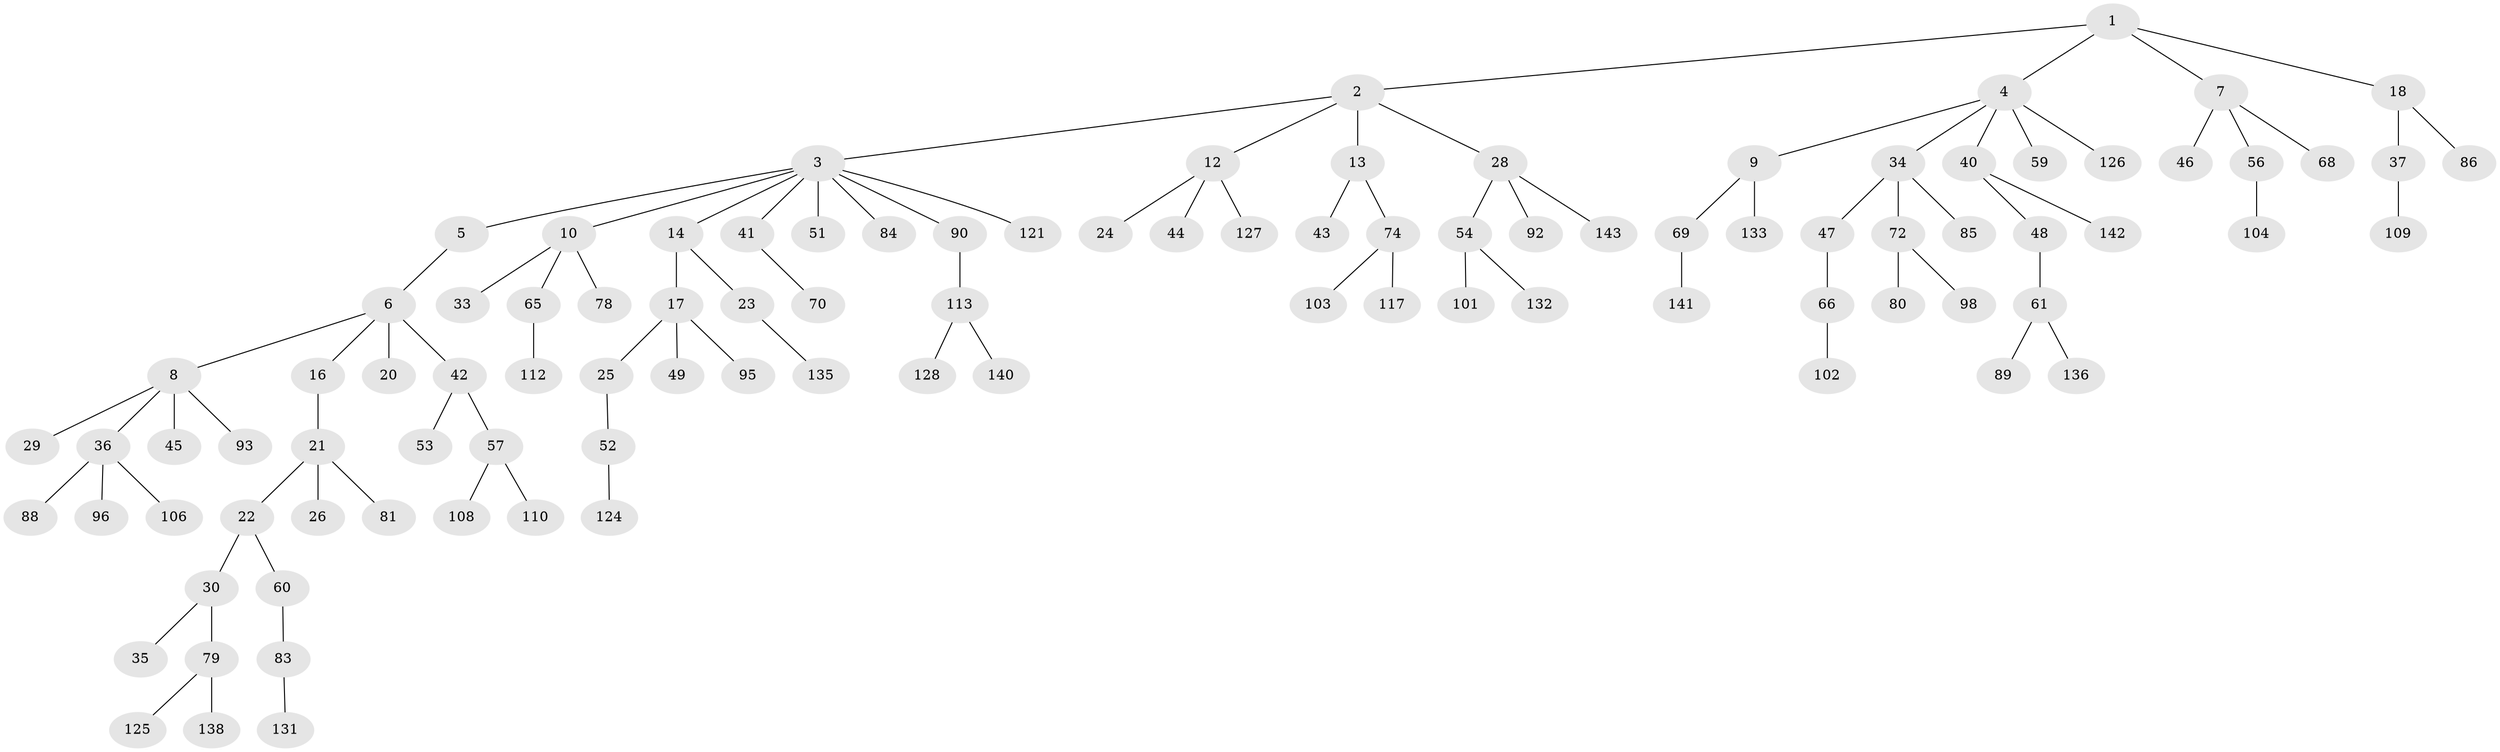 // Generated by graph-tools (version 1.1) at 2025/24/03/03/25 07:24:08]
// undirected, 100 vertices, 99 edges
graph export_dot {
graph [start="1"]
  node [color=gray90,style=filled];
  1 [super="+27"];
  2;
  3 [super="+15"];
  4 [super="+31"];
  5;
  6 [super="+11"];
  7 [super="+97"];
  8 [super="+58"];
  9 [super="+19"];
  10 [super="+32"];
  12 [super="+39"];
  13 [super="+122"];
  14 [super="+38"];
  16;
  17 [super="+55"];
  18 [super="+82"];
  20;
  21 [super="+63"];
  22;
  23 [super="+114"];
  24;
  25;
  26 [super="+71"];
  28 [super="+62"];
  29 [super="+105"];
  30 [super="+77"];
  33;
  34 [super="+99"];
  35;
  36 [super="+76"];
  37;
  40;
  41 [super="+107"];
  42;
  43;
  44;
  45 [super="+50"];
  46;
  47;
  48;
  49 [super="+100"];
  51;
  52;
  53 [super="+64"];
  54;
  56;
  57 [super="+73"];
  59 [super="+94"];
  60;
  61 [super="+67"];
  65;
  66 [super="+91"];
  68;
  69;
  70;
  72 [super="+120"];
  74 [super="+75"];
  78;
  79 [super="+87"];
  80;
  81;
  83 [super="+116"];
  84;
  85 [super="+118"];
  86;
  88;
  89;
  90;
  92;
  93;
  95;
  96;
  98;
  101 [super="+129"];
  102 [super="+123"];
  103;
  104 [super="+119"];
  106;
  108 [super="+111"];
  109 [super="+115"];
  110 [super="+137"];
  112;
  113 [super="+139"];
  117;
  121 [super="+134"];
  124;
  125;
  126 [super="+130"];
  127;
  128;
  131;
  132;
  133;
  135;
  136;
  138;
  140;
  141;
  142;
  143;
  1 -- 2;
  1 -- 4;
  1 -- 7;
  1 -- 18;
  2 -- 3;
  2 -- 12;
  2 -- 13;
  2 -- 28;
  3 -- 5;
  3 -- 10;
  3 -- 14;
  3 -- 41;
  3 -- 51;
  3 -- 121;
  3 -- 90;
  3 -- 84;
  4 -- 9;
  4 -- 126;
  4 -- 40;
  4 -- 34;
  4 -- 59;
  5 -- 6;
  6 -- 8;
  6 -- 16;
  6 -- 42;
  6 -- 20;
  7 -- 46;
  7 -- 56;
  7 -- 68;
  8 -- 29;
  8 -- 36;
  8 -- 45;
  8 -- 93;
  9 -- 69;
  9 -- 133;
  10 -- 65;
  10 -- 33;
  10 -- 78;
  12 -- 24;
  12 -- 44;
  12 -- 127;
  13 -- 43;
  13 -- 74;
  14 -- 17;
  14 -- 23;
  16 -- 21;
  17 -- 25;
  17 -- 49;
  17 -- 95;
  18 -- 37;
  18 -- 86;
  21 -- 22;
  21 -- 26;
  21 -- 81;
  22 -- 30;
  22 -- 60;
  23 -- 135;
  25 -- 52;
  28 -- 54;
  28 -- 143;
  28 -- 92;
  30 -- 35;
  30 -- 79;
  34 -- 47;
  34 -- 72;
  34 -- 85;
  36 -- 106;
  36 -- 88;
  36 -- 96;
  37 -- 109;
  40 -- 48;
  40 -- 142;
  41 -- 70;
  42 -- 53;
  42 -- 57;
  47 -- 66;
  48 -- 61;
  52 -- 124;
  54 -- 101;
  54 -- 132;
  56 -- 104;
  57 -- 108;
  57 -- 110;
  60 -- 83;
  61 -- 136;
  61 -- 89;
  65 -- 112;
  66 -- 102;
  69 -- 141;
  72 -- 80;
  72 -- 98;
  74 -- 117;
  74 -- 103;
  79 -- 138;
  79 -- 125;
  83 -- 131;
  90 -- 113;
  113 -- 128;
  113 -- 140;
}
